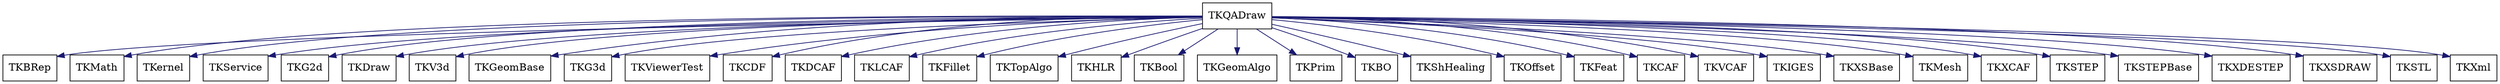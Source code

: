 digraph schema_TKQADraw
{
	TKQADraw [ URL = "toolkit_tkqadraw.html", shape = box ]
	TKBRep [ URL = "toolkit_tkbrep.html" , shape = box ]
	TKQADraw -> TKBRep [ color = "midnightblue", style = "solid" ]
	TKMath [ URL = "toolkit_tkmath.html" , shape = box ]
	TKQADraw -> TKMath [ color = "midnightblue", style = "solid" ]
	TKernel [ URL = "toolkit_tkernel.html" , shape = box ]
	TKQADraw -> TKernel [ color = "midnightblue", style = "solid" ]
	TKService [ URL = "toolkit_tkservice.html" , shape = box ]
	TKQADraw -> TKService [ color = "midnightblue", style = "solid" ]
	TKG2d [ URL = "toolkit_tkg2d.html" , shape = box ]
	TKQADraw -> TKG2d [ color = "midnightblue", style = "solid" ]
	TKDraw [ URL = "toolkit_tkdraw.html" , shape = box ]
	TKQADraw -> TKDraw [ color = "midnightblue", style = "solid" ]
	TKV3d [ URL = "toolkit_tkv3d.html" , shape = box ]
	TKQADraw -> TKV3d [ color = "midnightblue", style = "solid" ]
	TKGeomBase [ URL = "toolkit_tkgeombase.html" , shape = box ]
	TKQADraw -> TKGeomBase [ color = "midnightblue", style = "solid" ]
	TKG3d [ URL = "toolkit_tkg3d.html" , shape = box ]
	TKQADraw -> TKG3d [ color = "midnightblue", style = "solid" ]
	TKViewerTest [ URL = "toolkit_tkviewertest.html" , shape = box ]
	TKQADraw -> TKViewerTest [ color = "midnightblue", style = "solid" ]
	TKCDF [ URL = "toolkit_tkcdf.html" , shape = box ]
	TKQADraw -> TKCDF [ color = "midnightblue", style = "solid" ]
	TKDCAF [ URL = "toolkit_tkdcaf.html" , shape = box ]
	TKQADraw -> TKDCAF [ color = "midnightblue", style = "solid" ]
	TKLCAF [ URL = "toolkit_tklcaf.html" , shape = box ]
	TKQADraw -> TKLCAF [ color = "midnightblue", style = "solid" ]
	TKFillet [ URL = "toolkit_tkfillet.html" , shape = box ]
	TKQADraw -> TKFillet [ color = "midnightblue", style = "solid" ]
	TKTopAlgo [ URL = "toolkit_tktopalgo.html" , shape = box ]
	TKQADraw -> TKTopAlgo [ color = "midnightblue", style = "solid" ]
	TKHLR [ URL = "toolkit_tkhlr.html" , shape = box ]
	TKQADraw -> TKHLR [ color = "midnightblue", style = "solid" ]
	TKBool [ URL = "toolkit_tkbool.html" , shape = box ]
	TKQADraw -> TKBool [ color = "midnightblue", style = "solid" ]
	TKGeomAlgo [ URL = "toolkit_tkgeomalgo.html" , shape = box ]
	TKQADraw -> TKGeomAlgo [ color = "midnightblue", style = "solid" ]
	TKPrim [ URL = "toolkit_tkprim.html" , shape = box ]
	TKQADraw -> TKPrim [ color = "midnightblue", style = "solid" ]
	TKBO [ URL = "toolkit_tkbo.html" , shape = box ]
	TKQADraw -> TKBO [ color = "midnightblue", style = "solid" ]
	TKShHealing [ URL = "toolkit_tkshhealing.html" , shape = box ]
	TKQADraw -> TKShHealing [ color = "midnightblue", style = "solid" ]
	TKOffset [ URL = "toolkit_tkoffset.html" , shape = box ]
	TKQADraw -> TKOffset [ color = "midnightblue", style = "solid" ]
	TKFeat [ URL = "toolkit_tkfeat.html" , shape = box ]
	TKQADraw -> TKFeat [ color = "midnightblue", style = "solid" ]
	TKCAF [ URL = "toolkit_tkcaf.html" , shape = box ]
	TKQADraw -> TKCAF [ color = "midnightblue", style = "solid" ]
	TKVCAF [ URL = "toolkit_tkvcaf.html" , shape = box ]
	TKQADraw -> TKVCAF [ color = "midnightblue", style = "solid" ]
	TKIGES [ URL = "toolkit_tkiges.html" , shape = box ]
	TKQADraw -> TKIGES [ color = "midnightblue", style = "solid" ]
	TKXSBase [ URL = "toolkit_tkxsbase.html" , shape = box ]
	TKQADraw -> TKXSBase [ color = "midnightblue", style = "solid" ]
	TKMesh [ URL = "toolkit_tkmesh.html" , shape = box ]
	TKQADraw -> TKMesh [ color = "midnightblue", style = "solid" ]
	TKXCAF [ URL = "toolkit_tkxcaf.html" , shape = box ]
	TKQADraw -> TKXCAF [ color = "midnightblue", style = "solid" ]
	TKSTEP [ URL = "toolkit_tkstep.html" , shape = box ]
	TKQADraw -> TKSTEP [ color = "midnightblue", style = "solid" ]
	TKSTEPBase [ URL = "toolkit_tkstepbase.html" , shape = box ]
	TKQADraw -> TKSTEPBase [ color = "midnightblue", style = "solid" ]
	TKXDESTEP [ URL = "toolkit_tkxdestep.html" , shape = box ]
	TKQADraw -> TKXDESTEP [ color = "midnightblue", style = "solid" ]
	TKXSDRAW [ URL = "toolkit_tkxsdraw.html" , shape = box ]
	TKQADraw -> TKXSDRAW [ color = "midnightblue", style = "solid" ]
	TKSTL [ URL = "toolkit_tkstl.html" , shape = box ]
	TKQADraw -> TKSTL [ color = "midnightblue", style = "solid" ]
	TKXml [ URL = "toolkit_tkxml.html" , shape = box ]
	TKQADraw -> TKXml [ color = "midnightblue", style = "solid" ]
	aspect = 1
}
